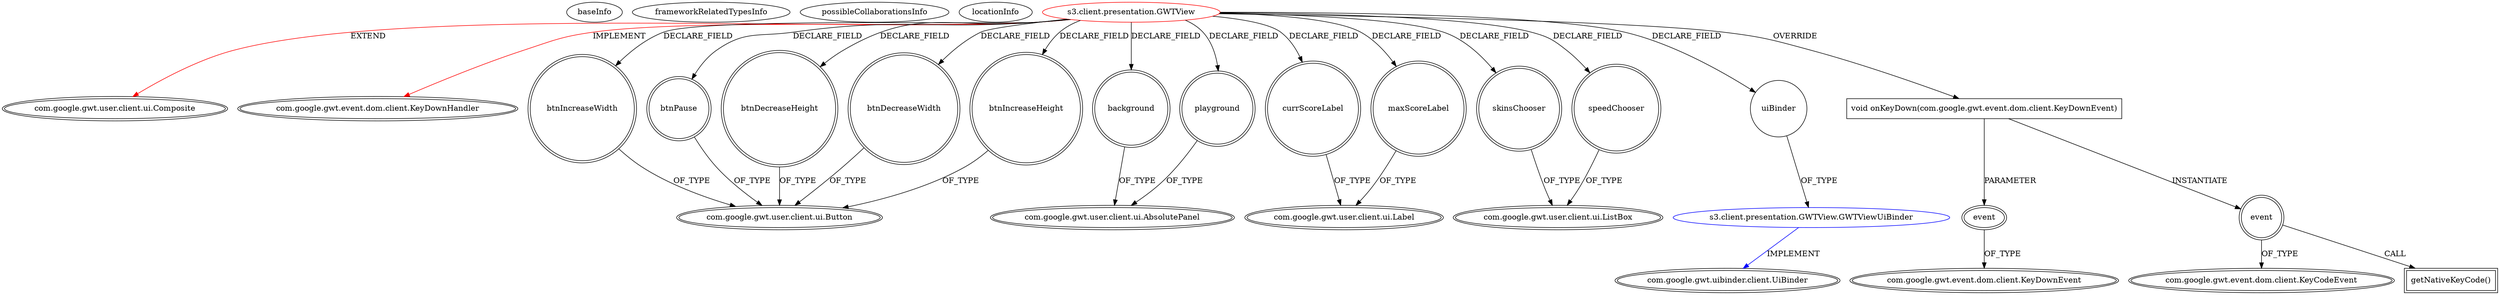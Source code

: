 digraph {
baseInfo[graphId=1088,category="extension_graph",isAnonymous=false,possibleRelation=true]
frameworkRelatedTypesInfo[0="com.google.gwt.user.client.ui.Composite",1="com.google.gwt.event.dom.client.KeyDownHandler"]
possibleCollaborationsInfo[0="1088~FIELD_DECLARATION-~com.google.gwt.user.client.ui.Composite com.google.gwt.event.dom.client.KeyDownHandler ~com.google.gwt.uibinder.client.UiBinder ~false~false"]
locationInfo[projectName="cluePrints-gwt-snake",filePath="/cluePrints-gwt-snake/gwt-snake-master/src/s3/client/presentation/GWTView.java",contextSignature="GWTView",graphId="1088"]
0[label="s3.client.presentation.GWTView",vertexType="ROOT_CLIENT_CLASS_DECLARATION",isFrameworkType=false,color=red]
1[label="com.google.gwt.user.client.ui.Composite",vertexType="FRAMEWORK_CLASS_TYPE",isFrameworkType=true,peripheries=2]
2[label="com.google.gwt.event.dom.client.KeyDownHandler",vertexType="FRAMEWORK_INTERFACE_TYPE",isFrameworkType=true,peripheries=2]
3[label="background",vertexType="FIELD_DECLARATION",isFrameworkType=true,peripheries=2,shape=circle]
4[label="com.google.gwt.user.client.ui.AbsolutePanel",vertexType="FRAMEWORK_CLASS_TYPE",isFrameworkType=true,peripheries=2]
5[label="btnDecreaseHeight",vertexType="FIELD_DECLARATION",isFrameworkType=true,peripheries=2,shape=circle]
6[label="com.google.gwt.user.client.ui.Button",vertexType="FRAMEWORK_CLASS_TYPE",isFrameworkType=true,peripheries=2]
7[label="btnDecreaseWidth",vertexType="FIELD_DECLARATION",isFrameworkType=true,peripheries=2,shape=circle]
9[label="btnIncreaseHeight",vertexType="FIELD_DECLARATION",isFrameworkType=true,peripheries=2,shape=circle]
11[label="btnIncreaseWidth",vertexType="FIELD_DECLARATION",isFrameworkType=true,peripheries=2,shape=circle]
13[label="btnPause",vertexType="FIELD_DECLARATION",isFrameworkType=true,peripheries=2,shape=circle]
15[label="currScoreLabel",vertexType="FIELD_DECLARATION",isFrameworkType=true,peripheries=2,shape=circle]
16[label="com.google.gwt.user.client.ui.Label",vertexType="FRAMEWORK_CLASS_TYPE",isFrameworkType=true,peripheries=2]
17[label="maxScoreLabel",vertexType="FIELD_DECLARATION",isFrameworkType=true,peripheries=2,shape=circle]
19[label="playground",vertexType="FIELD_DECLARATION",isFrameworkType=true,peripheries=2,shape=circle]
21[label="skinsChooser",vertexType="FIELD_DECLARATION",isFrameworkType=true,peripheries=2,shape=circle]
22[label="com.google.gwt.user.client.ui.ListBox",vertexType="FRAMEWORK_CLASS_TYPE",isFrameworkType=true,peripheries=2]
23[label="speedChooser",vertexType="FIELD_DECLARATION",isFrameworkType=true,peripheries=2,shape=circle]
25[label="uiBinder",vertexType="FIELD_DECLARATION",isFrameworkType=false,shape=circle]
26[label="s3.client.presentation.GWTView.GWTViewUiBinder",vertexType="REFERENCE_CLIENT_CLASS_DECLARATION",isFrameworkType=false,color=blue]
27[label="com.google.gwt.uibinder.client.UiBinder",vertexType="FRAMEWORK_INTERFACE_TYPE",isFrameworkType=true,peripheries=2]
28[label="void onKeyDown(com.google.gwt.event.dom.client.KeyDownEvent)",vertexType="OVERRIDING_METHOD_DECLARATION",isFrameworkType=false,shape=box]
29[label="event",vertexType="PARAMETER_DECLARATION",isFrameworkType=true,peripheries=2]
30[label="com.google.gwt.event.dom.client.KeyDownEvent",vertexType="FRAMEWORK_CLASS_TYPE",isFrameworkType=true,peripheries=2]
31[label="event",vertexType="VARIABLE_EXPRESION",isFrameworkType=true,peripheries=2,shape=circle]
33[label="com.google.gwt.event.dom.client.KeyCodeEvent",vertexType="FRAMEWORK_CLASS_TYPE",isFrameworkType=true,peripheries=2]
32[label="getNativeKeyCode()",vertexType="INSIDE_CALL",isFrameworkType=true,peripheries=2,shape=box]
0->1[label="EXTEND",color=red]
0->2[label="IMPLEMENT",color=red]
0->3[label="DECLARE_FIELD"]
3->4[label="OF_TYPE"]
0->5[label="DECLARE_FIELD"]
5->6[label="OF_TYPE"]
0->7[label="DECLARE_FIELD"]
7->6[label="OF_TYPE"]
0->9[label="DECLARE_FIELD"]
9->6[label="OF_TYPE"]
0->11[label="DECLARE_FIELD"]
11->6[label="OF_TYPE"]
0->13[label="DECLARE_FIELD"]
13->6[label="OF_TYPE"]
0->15[label="DECLARE_FIELD"]
15->16[label="OF_TYPE"]
0->17[label="DECLARE_FIELD"]
17->16[label="OF_TYPE"]
0->19[label="DECLARE_FIELD"]
19->4[label="OF_TYPE"]
0->21[label="DECLARE_FIELD"]
21->22[label="OF_TYPE"]
0->23[label="DECLARE_FIELD"]
23->22[label="OF_TYPE"]
0->25[label="DECLARE_FIELD"]
26->27[label="IMPLEMENT",color=blue]
25->26[label="OF_TYPE"]
0->28[label="OVERRIDE"]
29->30[label="OF_TYPE"]
28->29[label="PARAMETER"]
28->31[label="INSTANTIATE"]
31->33[label="OF_TYPE"]
31->32[label="CALL"]
}
